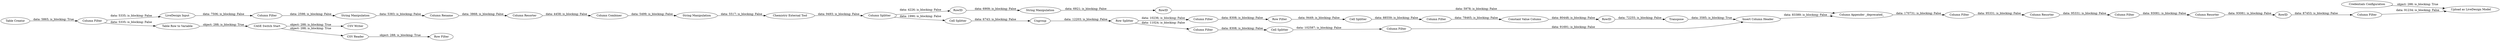 digraph {
	"6050829698874962952_16250" [label="CASE Switch Start"]
	"-1969651821509325783_16" [label="Upload as LiveDesign Model"]
	"-1969651821509325783_16179" [label="LiveDesign Input"]
	"6906336770177080135_15182" [label="Constant Value Column"]
	"6906336770177080135_15160" [label="Column Appender _deprecated_"]
	"7876727604304176782_16206" [label="Column Rename"]
	"7876727604304176782_16244" [label="Column Filter"]
	"6906336770177080135_15132" [label=Ungroup]
	"2322636374715851940_16227" [label="Column Filter"]
	"6906336770177080135_15185" [label="Column Filter"]
	"6906336770177080135_15163" [label=RowID]
	"6050829698874962952_16248" [label="Row Filter"]
	"6906336770177080135_15143" [label="Column Filter"]
	"6906336770177080135_15183" [label="Column Filter"]
	"7876727604304176782_16243" [label="String Manipulation"]
	"6906336770177080135_15189" [label="Cell Splitter"]
	"-1969651821509325783_16249" [label="Table Creator"]
	"6906336770177080135_15145" [label="Row Filter"]
	"-1969651821509325783_453" [label="Credentials Configuration"]
	"6906336770177080135_15191" [label="Cell Splitter"]
	"6906336770177080135_15165" [label="Column Resorter"]
	"2322636374715851940_16226" [label="Column Filter"]
	"-1969651821509325783_16204" [label="Column Filter"]
	"6906336770177080135_15161" [label=RowID]
	"7876727604304176782_16204" [label="String Manipulation"]
	"2322636374715851940_16228" [label="Column Resorter"]
	"6906336770177080135_15144" [label="Column Filter"]
	"6906336770177080135_15146" [label=Transpose]
	"6906336770177080135_15181" [label=RowID]
	"-1969651821509325783_16244" [label="Chemistry External Tool"]
	"6050829698874962952_16247" [label="CSV Writer"]
	"7876727604304176782_16240" [label="Column Combiner"]
	"6906336770177080135_15154" [label="Column Splitter"]
	"6050829698874962952_16251" [label="Table Row to Variable"]
	"6906336770177080135_15147" [label="Insert Column Header"]
	"6906336770177080135_15162" [label="String Manipulation"]
	"6906336770177080135_15139" [label="Row Splitter"]
	"2322636374715851940_16225" [label=RowID]
	"6906336770177080135_15188" [label="Cell Splitter"]
	"6906336770177080135_15150" [label="Column Filter"]
	"6050829698874962952_16222" [label="CSV Reader"]
	"7876727604304176782_16207" [label="Column Resorter"]
	"6906336770177080135_15188" -> "6906336770177080135_15132" [label="data: 6743; is_blocking: False"]
	"2322636374715851940_16228" -> "2322636374715851940_16225" [label="data: 93081; is_blocking: False"]
	"6906336770177080135_15139" -> "6906336770177080135_15144" [label="data: 11024; is_blocking: False"]
	"6906336770177080135_15162" -> "6906336770177080135_15163" [label="data: 6921; is_blocking: False"]
	"7876727604304176782_16240" -> "7876727604304176782_16243" [label="data: 5499; is_blocking: False"]
	"6050829698874962952_16250" -> "6050829698874962952_16222" [label="object: 288; is_blocking: True"]
	"-1969651821509325783_453" -> "-1969651821509325783_16" [label="object: 288; is_blocking: True"]
	"6906336770177080135_15147" -> "6906336770177080135_15160" [label="data: 83389; is_blocking: False"]
	"6906336770177080135_15182" -> "6906336770177080135_15181" [label="data: 80448; is_blocking: False"]
	"6050829698874962952_16222" -> "6050829698874962952_16248" [label="object: 288; is_blocking: True"]
	"6906336770177080135_15160" -> "6906336770177080135_15183" [label="data: 170731; is_blocking: False"]
	"2322636374715851940_16227" -> "-1969651821509325783_16" [label="data: 91234; is_blocking: False"]
	"-1969651821509325783_16249" -> "-1969651821509325783_16204" [label="data: 5865; is_blocking: True"]
	"6906336770177080135_15146" -> "6906336770177080135_15147" [label="data: 3585; is_blocking: True"]
	"6050829698874962952_16251" -> "6050829698874962952_16250" [label="object: 288; is_blocking: True"]
	"7876727604304176782_16244" -> "7876727604304176782_16204" [label="data: 2598; is_blocking: False"]
	"6906336770177080135_15154" -> "6906336770177080135_15161" [label="data: 4226; is_blocking: False"]
	"6906336770177080135_15132" -> "6906336770177080135_15139" [label="data: 12203; is_blocking: False"]
	"6906336770177080135_15143" -> "6906336770177080135_15145" [label="data: 8308; is_blocking: False"]
	"6906336770177080135_15189" -> "6906336770177080135_15185" [label="data: 102587; is_blocking: False"]
	"2322636374715851940_16225" -> "2322636374715851940_16227" [label="data: 87453; is_blocking: False"]
	"7876727604304176782_16207" -> "7876727604304176782_16240" [label="data: 4458; is_blocking: False"]
	"-1969651821509325783_16244" -> "6906336770177080135_15154" [label="data: 9493; is_blocking: False"]
	"-1969651821509325783_16204" -> "6050829698874962952_16251" [label="data: 5335; is_blocking: False"]
	"7876727604304176782_16204" -> "7876727604304176782_16206" [label="data: 5383; is_blocking: False"]
	"-1969651821509325783_16204" -> "-1969651821509325783_16179" [label="data: 5335; is_blocking: False"]
	"6050829698874962952_16250" -> "6050829698874962952_16247" [label="object: 288; is_blocking: True"]
	"6906336770177080135_15154" -> "6906336770177080135_15188" [label="data: 1990; is_blocking: False"]
	"6906336770177080135_15144" -> "6906336770177080135_15189" [label="data: 8308; is_blocking: False"]
	"-1969651821509325783_16179" -> "7876727604304176782_16244" [label="data: 7506; is_blocking: False"]
	"6906336770177080135_15165" -> "2322636374715851940_16226" [label="data: 95331; is_blocking: False"]
	"6906336770177080135_15150" -> "6906336770177080135_15182" [label="data: 78465; is_blocking: False"]
	"6906336770177080135_15191" -> "6906336770177080135_15150" [label="data: 88559; is_blocking: False"]
	"6906336770177080135_15161" -> "6906336770177080135_15162" [label="data: 6909; is_blocking: False"]
	"6906336770177080135_15183" -> "6906336770177080135_15165" [label="data: 95331; is_blocking: False"]
	"6906336770177080135_15185" -> "6906336770177080135_15147" [label="data: 91691; is_blocking: False"]
	"6906336770177080135_15163" -> "6906336770177080135_15160" [label="data: 5978; is_blocking: False"]
	"2322636374715851940_16226" -> "2322636374715851940_16228" [label="data: 93081; is_blocking: False"]
	"7876727604304176782_16206" -> "7876727604304176782_16207" [label="data: 3868; is_blocking: False"]
	"6906336770177080135_15181" -> "6906336770177080135_15146" [label="data: 72255; is_blocking: False"]
	"6906336770177080135_15139" -> "6906336770177080135_15143" [label="data: 10236; is_blocking: False"]
	"7876727604304176782_16243" -> "-1969651821509325783_16244" [label="data: 5517; is_blocking: False"]
	"6906336770177080135_15145" -> "6906336770177080135_15191" [label="data: 9449; is_blocking: False"]
	rankdir=LR
}

